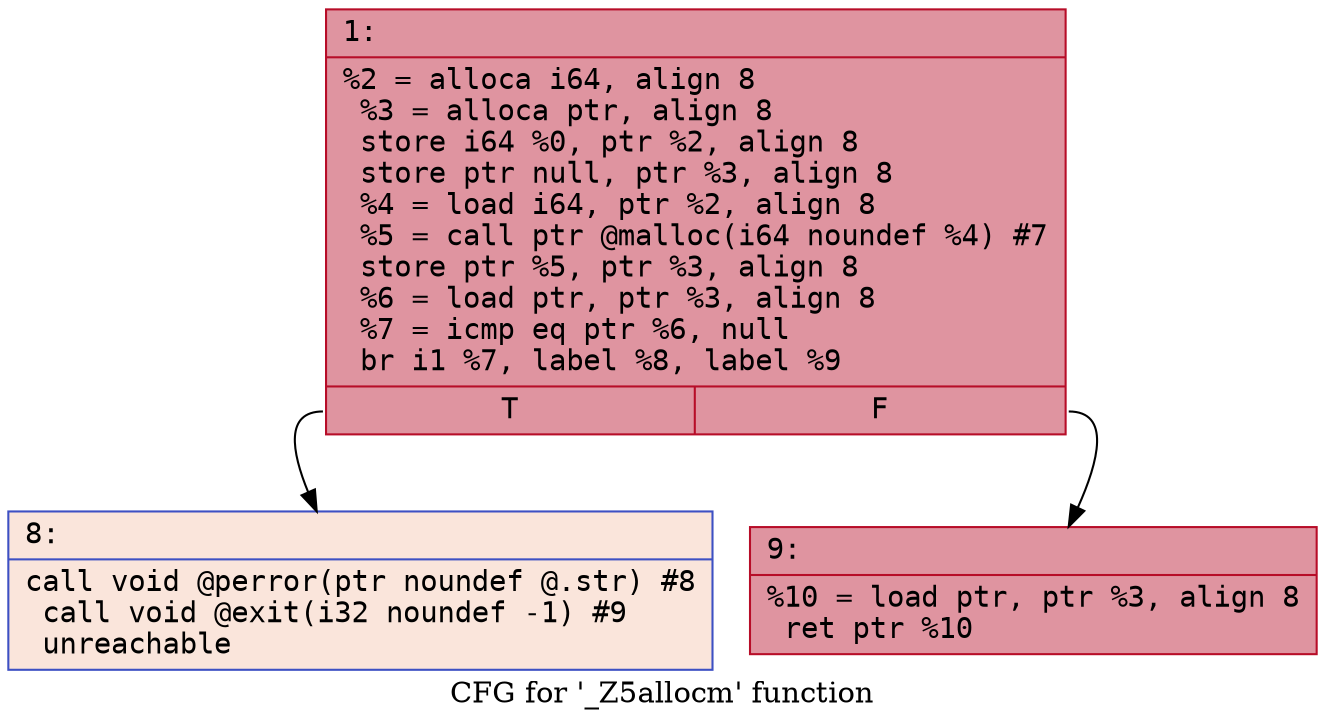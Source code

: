 digraph "CFG for '_Z5allocm' function" {
	label="CFG for '_Z5allocm' function";

	Node0x60000089e080 [shape=record,color="#b70d28ff", style=filled, fillcolor="#b70d2870" fontname="Courier",label="{1:\l|  %2 = alloca i64, align 8\l  %3 = alloca ptr, align 8\l  store i64 %0, ptr %2, align 8\l  store ptr null, ptr %3, align 8\l  %4 = load i64, ptr %2, align 8\l  %5 = call ptr @malloc(i64 noundef %4) #7\l  store ptr %5, ptr %3, align 8\l  %6 = load ptr, ptr %3, align 8\l  %7 = icmp eq ptr %6, null\l  br i1 %7, label %8, label %9\l|{<s0>T|<s1>F}}"];
	Node0x60000089e080:s0 -> Node0x60000089e0d0[tooltip="1 -> 8\nProbability 0.00%" ];
	Node0x60000089e080:s1 -> Node0x60000089e120[tooltip="1 -> 9\nProbability 100.00%" ];
	Node0x60000089e0d0 [shape=record,color="#3d50c3ff", style=filled, fillcolor="#f4c5ad70" fontname="Courier",label="{8:\l|  call void @perror(ptr noundef @.str) #8\l  call void @exit(i32 noundef -1) #9\l  unreachable\l}"];
	Node0x60000089e120 [shape=record,color="#b70d28ff", style=filled, fillcolor="#b70d2870" fontname="Courier",label="{9:\l|  %10 = load ptr, ptr %3, align 8\l  ret ptr %10\l}"];
}
